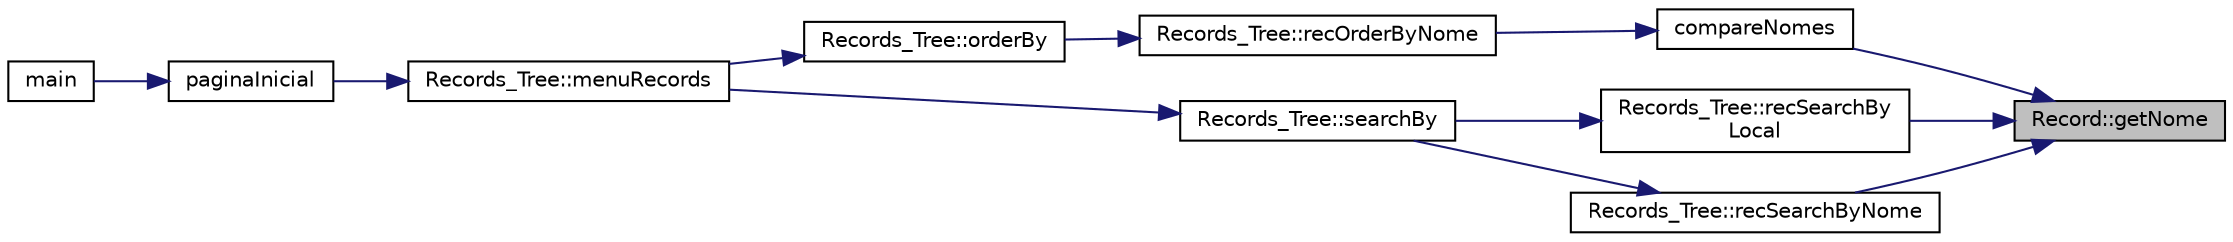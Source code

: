 digraph "Record::getNome"
{
 // LATEX_PDF_SIZE
  edge [fontname="Helvetica",fontsize="10",labelfontname="Helvetica",labelfontsize="10"];
  node [fontname="Helvetica",fontsize="10",shape=record];
  rankdir="RL";
  Node1 [label="Record::getNome",height=0.2,width=0.4,color="black", fillcolor="grey75", style="filled", fontcolor="black",tooltip="Retorna o nome do recordista."];
  Node1 -> Node2 [dir="back",color="midnightblue",fontsize="10",style="solid",fontname="Helvetica"];
  Node2 [label="compareNomes",height=0.2,width=0.4,color="black", fillcolor="white", style="filled",URL="$_records_8cpp.html#aa114727e1d7e09fd891b308b6d32dc13",tooltip=" "];
  Node2 -> Node3 [dir="back",color="midnightblue",fontsize="10",style="solid",fontname="Helvetica"];
  Node3 [label="Records_Tree::recOrderByNome",height=0.2,width=0.4,color="black", fillcolor="white", style="filled",URL="$class_records___tree.html#a5665acc900b622c331df14e36debea5c",tooltip="Mostra todos os recordes ordenados pelo nome."];
  Node3 -> Node4 [dir="back",color="midnightblue",fontsize="10",style="solid",fontname="Helvetica"];
  Node4 [label="Records_Tree::orderBy",height=0.2,width=0.4,color="black", fillcolor="white", style="filled",URL="$class_records___tree.html#a883a8a44b9ecbff708a637ae11310994",tooltip="Apenas chama a função de ordenacao que o utilizador escolher."];
  Node4 -> Node5 [dir="back",color="midnightblue",fontsize="10",style="solid",fontname="Helvetica"];
  Node5 [label="Records_Tree::menuRecords",height=0.2,width=0.4,color="black", fillcolor="white", style="filled",URL="$class_records___tree.html#abf6bb08b260f1e80be87f5788faa4276",tooltip="Esta função mostra as opções para interagir com a classe Records_Tree (Ver recordes,..."];
  Node5 -> Node6 [dir="back",color="midnightblue",fontsize="10",style="solid",fontname="Helvetica"];
  Node6 [label="paginaInicial",height=0.2,width=0.4,color="black", fillcolor="white", style="filled",URL="$menu_8h.html#a96dac07912e4edb4cb4e758e0130cf0d",tooltip="Esta função é o página inicial do programa. Todos os objetivos do projeto se fazem dentro desta funçã..."];
  Node6 -> Node7 [dir="back",color="midnightblue",fontsize="10",style="solid",fontname="Helvetica"];
  Node7 [label="main",height=0.2,width=0.4,color="black", fillcolor="white", style="filled",URL="$main_8cpp.html#ae66f6b31b5ad750f1fe042a706a4e3d4",tooltip=" "];
  Node1 -> Node8 [dir="back",color="midnightblue",fontsize="10",style="solid",fontname="Helvetica"];
  Node8 [label="Records_Tree::recSearchBy\lLocal",height=0.2,width=0.4,color="black", fillcolor="white", style="filled",URL="$class_records___tree.html#a02f62ea0ec0501efb340df851a2cfae7",tooltip="Mostra todos os recordes com um local especifico."];
  Node8 -> Node9 [dir="back",color="midnightblue",fontsize="10",style="solid",fontname="Helvetica"];
  Node9 [label="Records_Tree::searchBy",height=0.2,width=0.4,color="black", fillcolor="white", style="filled",URL="$class_records___tree.html#a1399952f1ec524b3705a5eff7c697fe6",tooltip="Apenas chama a função de pesquisa que o utilizador escolher."];
  Node9 -> Node5 [dir="back",color="midnightblue",fontsize="10",style="solid",fontname="Helvetica"];
  Node1 -> Node10 [dir="back",color="midnightblue",fontsize="10",style="solid",fontname="Helvetica"];
  Node10 [label="Records_Tree::recSearchByNome",height=0.2,width=0.4,color="black", fillcolor="white", style="filled",URL="$class_records___tree.html#a900d980712350de507844074610d2f76",tooltip="Mostra todos os recordes com um nome especifico."];
  Node10 -> Node9 [dir="back",color="midnightblue",fontsize="10",style="solid",fontname="Helvetica"];
}
